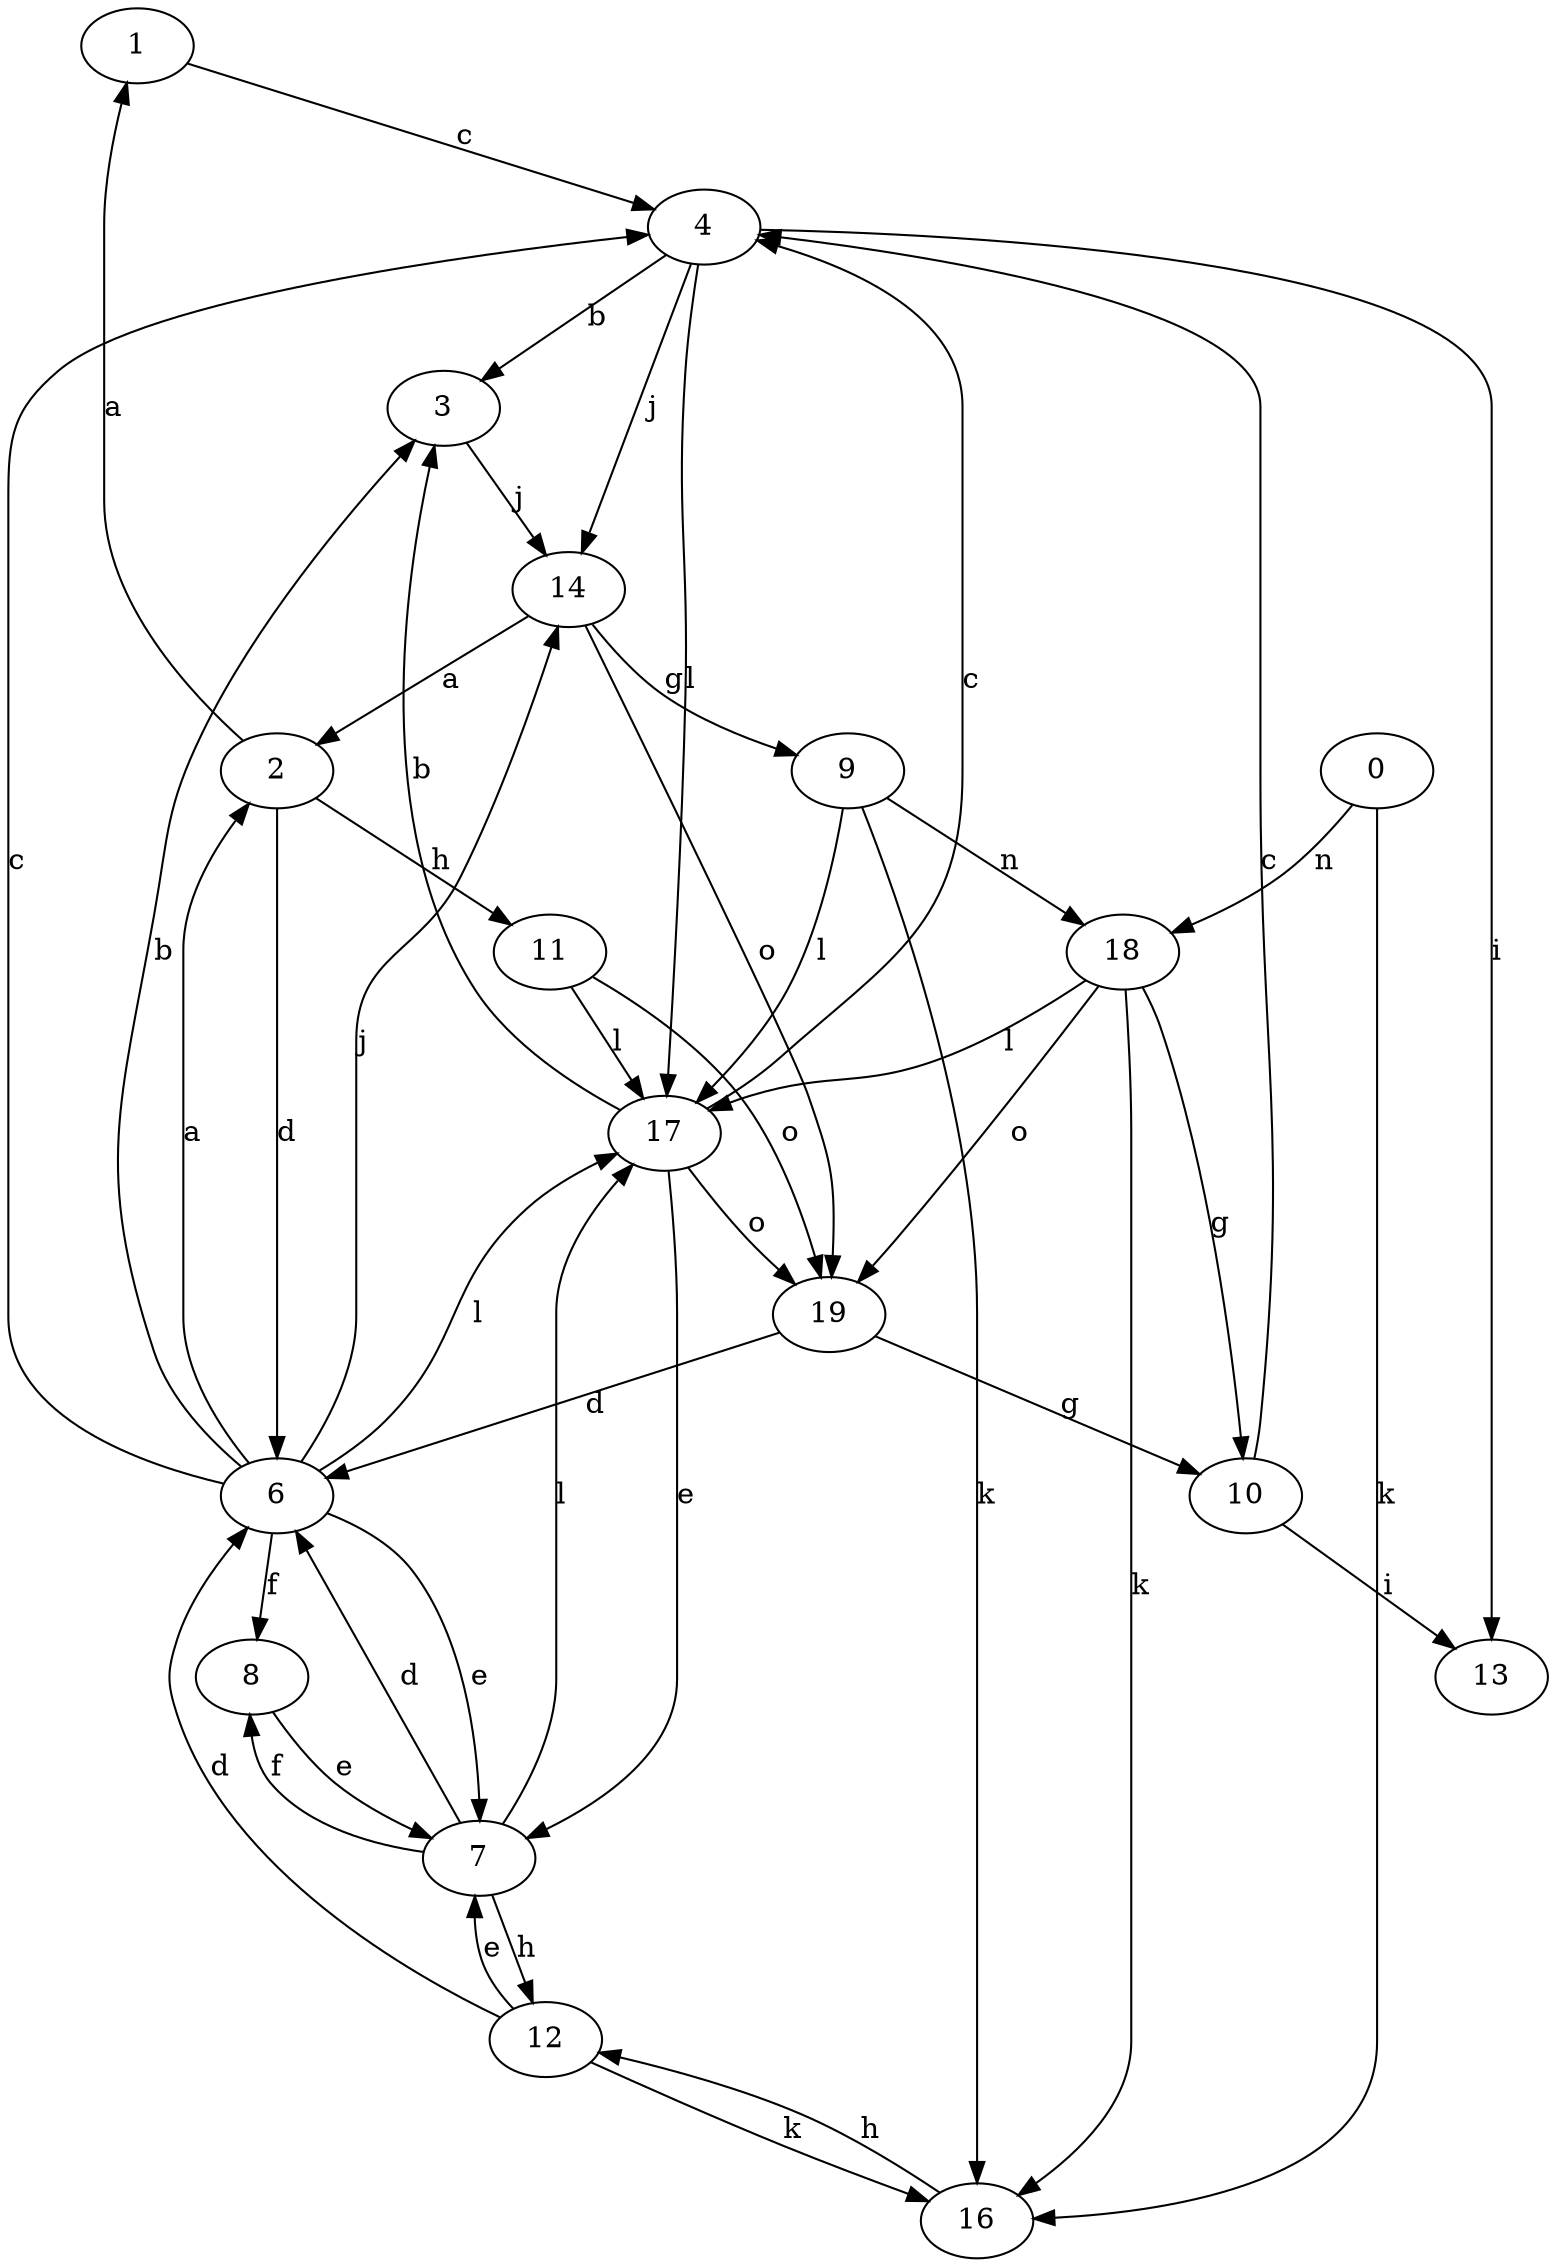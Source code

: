 strict digraph  {
1;
2;
3;
4;
6;
7;
8;
9;
10;
11;
12;
13;
14;
0;
16;
17;
18;
19;
1 -> 4  [label=c];
2 -> 1  [label=a];
2 -> 6  [label=d];
2 -> 11  [label=h];
3 -> 14  [label=j];
4 -> 3  [label=b];
4 -> 13  [label=i];
4 -> 14  [label=j];
4 -> 17  [label=l];
6 -> 2  [label=a];
6 -> 3  [label=b];
6 -> 4  [label=c];
6 -> 7  [label=e];
6 -> 8  [label=f];
6 -> 14  [label=j];
6 -> 17  [label=l];
7 -> 6  [label=d];
7 -> 8  [label=f];
7 -> 12  [label=h];
7 -> 17  [label=l];
8 -> 7  [label=e];
9 -> 16  [label=k];
9 -> 17  [label=l];
9 -> 18  [label=n];
10 -> 4  [label=c];
10 -> 13  [label=i];
11 -> 17  [label=l];
11 -> 19  [label=o];
12 -> 6  [label=d];
12 -> 7  [label=e];
12 -> 16  [label=k];
14 -> 2  [label=a];
14 -> 9  [label=g];
14 -> 19  [label=o];
0 -> 16  [label=k];
0 -> 18  [label=n];
16 -> 12  [label=h];
17 -> 3  [label=b];
17 -> 4  [label=c];
17 -> 7  [label=e];
17 -> 19  [label=o];
18 -> 10  [label=g];
18 -> 16  [label=k];
18 -> 17  [label=l];
18 -> 19  [label=o];
19 -> 6  [label=d];
19 -> 10  [label=g];
}
